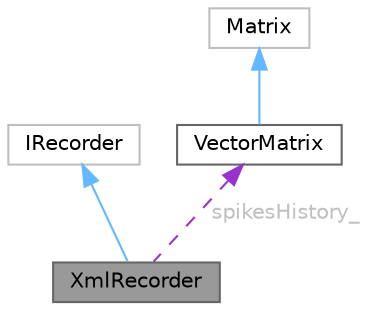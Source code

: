 digraph "XmlRecorder"
{
 // LATEX_PDF_SIZE
  bgcolor="transparent";
  edge [fontname=Helvetica,fontsize=10,labelfontname=Helvetica,labelfontsize=10];
  node [fontname=Helvetica,fontsize=10,shape=box,height=0.2,width=0.4];
  Node1 [id="Node000001",label="XmlRecorder",height=0.2,width=0.4,color="gray40", fillcolor="grey60", style="filled", fontcolor="black",tooltip=" "];
  Node2 -> Node1 [id="edge1_Node000001_Node000002",dir="back",color="steelblue1",style="solid",tooltip=" "];
  Node2 [id="Node000002",label="IRecorder",height=0.2,width=0.4,color="grey75", fillcolor="white", style="filled",URL="$class_i_recorder.html",tooltip=" "];
  Node3 -> Node1 [id="edge2_Node000001_Node000003",dir="back",color="darkorchid3",style="dashed",tooltip=" ",label=" spikesHistory_",fontcolor="grey" ];
  Node3 [id="Node000003",label="VectorMatrix",height=0.2,width=0.4,color="gray40", fillcolor="white", style="filled",URL="$class_vector_matrix.html",tooltip="An efficient implementation of a dynamically-allocated 1D array."];
  Node4 -> Node3 [id="edge3_Node000003_Node000004",dir="back",color="steelblue1",style="solid",tooltip=" "];
  Node4 [id="Node000004",label="Matrix",height=0.2,width=0.4,color="grey75", fillcolor="white", style="filled",URL="$class_matrix.html",tooltip=" "];
}
